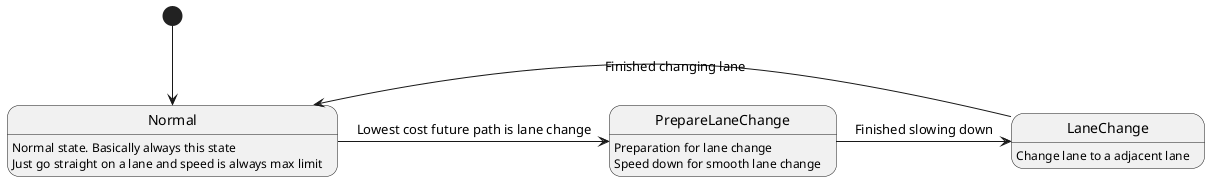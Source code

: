 @startuml

[*] --> Normal

Normal : Normal state. Basically always this state
Normal : Just go straight on a lane and speed is always max limit
Normal -> PrepareLaneChange : Lowest cost future path is lane change

PrepareLaneChange : Preparation for lane change
PrepareLaneChange : Speed down for smooth lane change
PrepareLaneChange -> LaneChange : Finished slowing down

LaneChange : Change lane to a adjacent lane
LaneChange -> Normal : Finished changing lane

@enduml